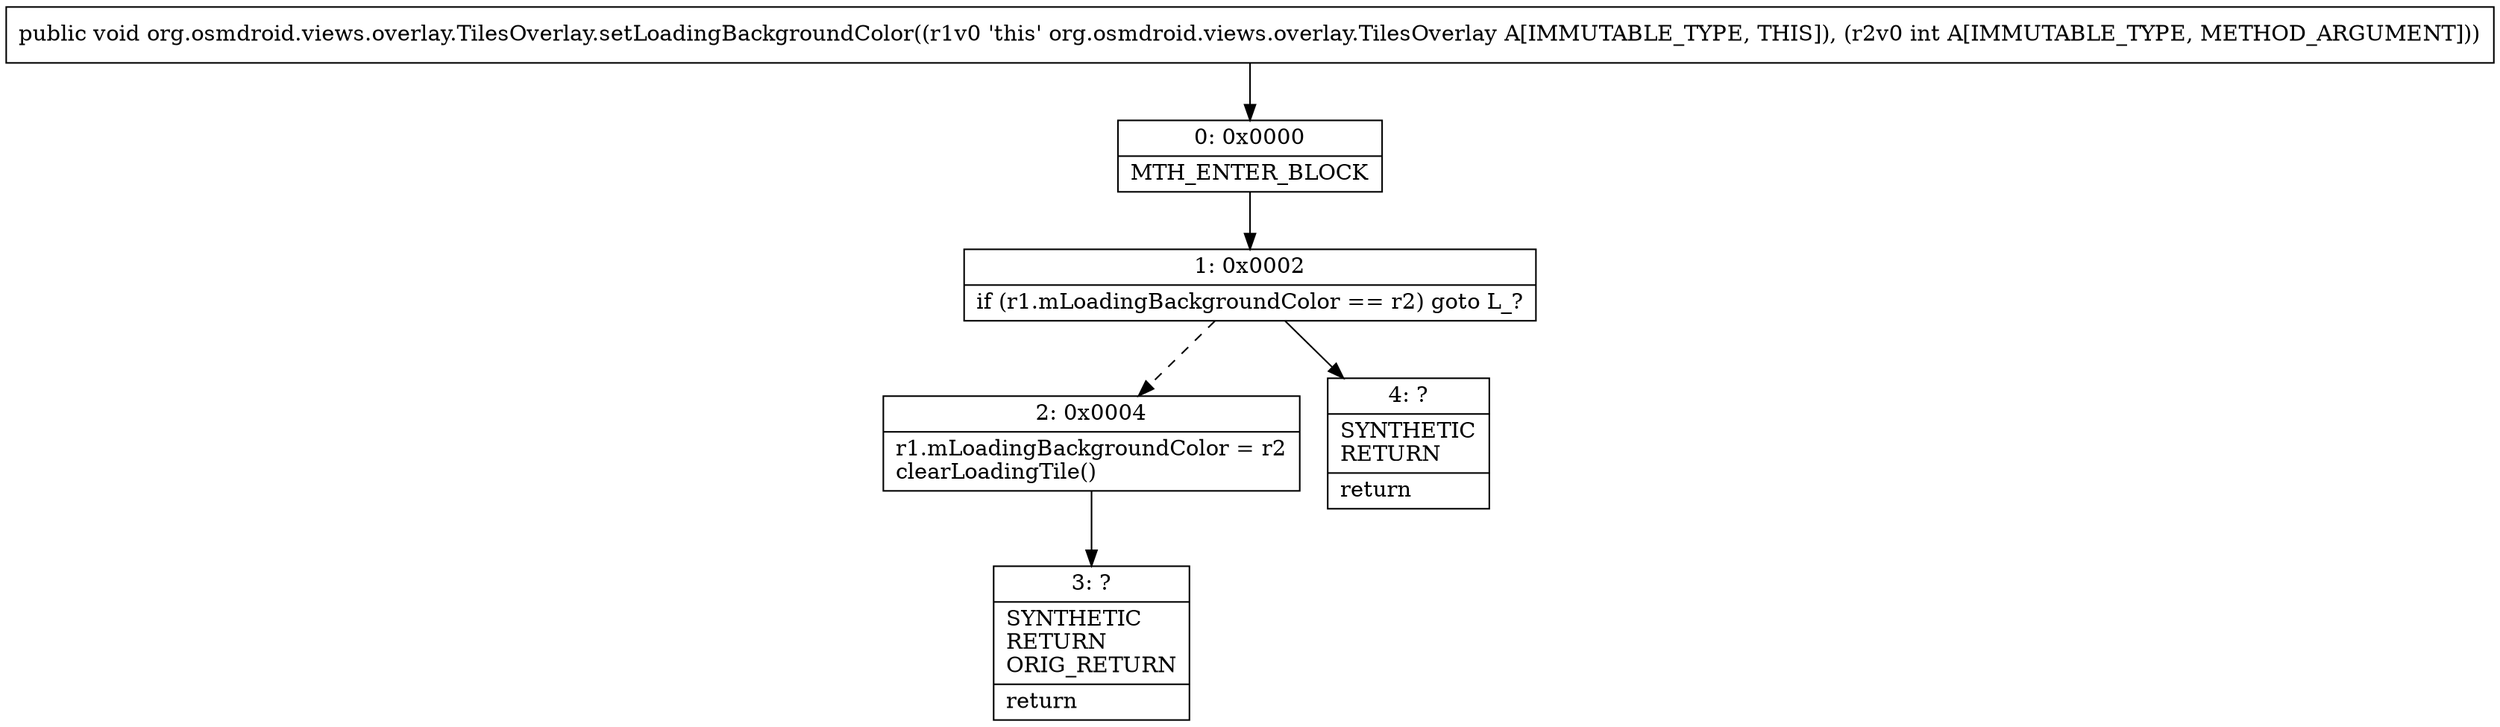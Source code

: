 digraph "CFG fororg.osmdroid.views.overlay.TilesOverlay.setLoadingBackgroundColor(I)V" {
Node_0 [shape=record,label="{0\:\ 0x0000|MTH_ENTER_BLOCK\l}"];
Node_1 [shape=record,label="{1\:\ 0x0002|if (r1.mLoadingBackgroundColor == r2) goto L_?\l}"];
Node_2 [shape=record,label="{2\:\ 0x0004|r1.mLoadingBackgroundColor = r2\lclearLoadingTile()\l}"];
Node_3 [shape=record,label="{3\:\ ?|SYNTHETIC\lRETURN\lORIG_RETURN\l|return\l}"];
Node_4 [shape=record,label="{4\:\ ?|SYNTHETIC\lRETURN\l|return\l}"];
MethodNode[shape=record,label="{public void org.osmdroid.views.overlay.TilesOverlay.setLoadingBackgroundColor((r1v0 'this' org.osmdroid.views.overlay.TilesOverlay A[IMMUTABLE_TYPE, THIS]), (r2v0 int A[IMMUTABLE_TYPE, METHOD_ARGUMENT])) }"];
MethodNode -> Node_0;
Node_0 -> Node_1;
Node_1 -> Node_2[style=dashed];
Node_1 -> Node_4;
Node_2 -> Node_3;
}

